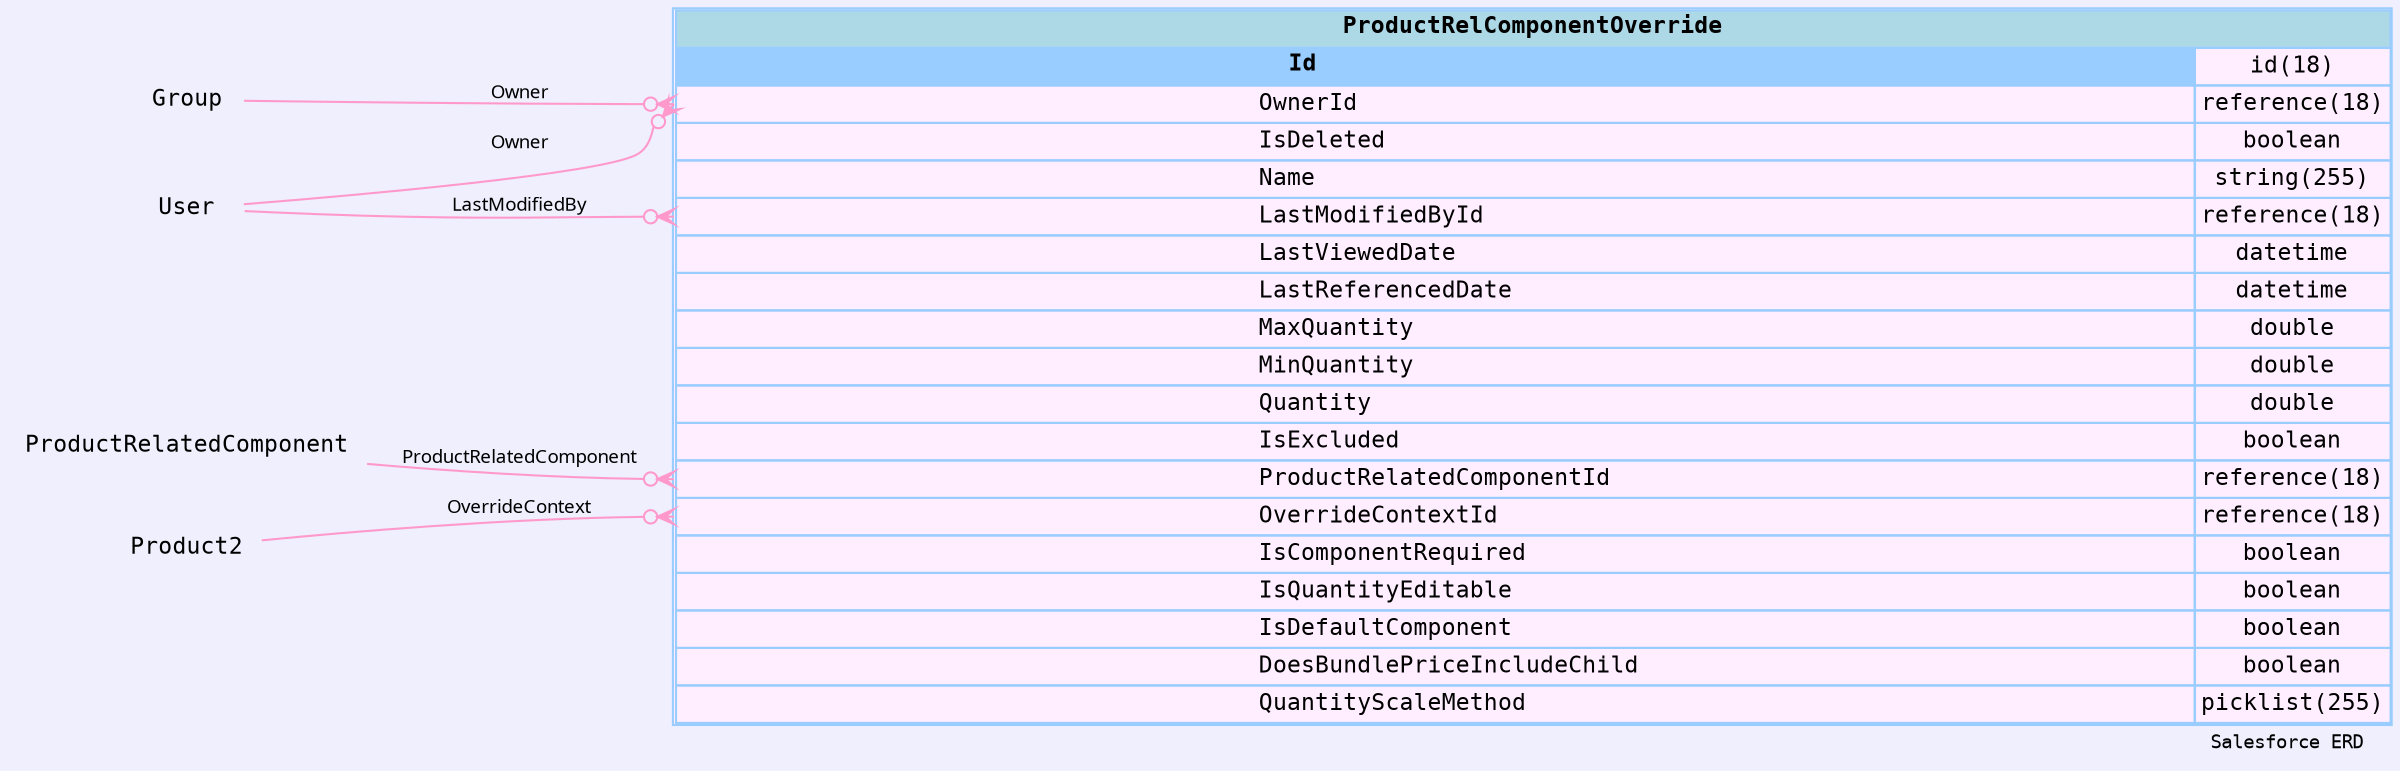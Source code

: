 
        digraph "Salesforce+ ERD" {  
            graph [  
              rankdir="RL"  
              bgcolor="#efeffd"  
              label="Salesforce ERD "  
              labeljust="r"  
              nodesep="0.18"  
              ranksep="0.46"        
              fontname="Courier"  
              fontsize="9"  
            ];  
            node [  
              fontname="Courier"  
              fontsize="11"  
              shape="plaintext"  
              color="#99ccff"  
            ];  
            edge [ arrowsize="0.8"   ];
        
            ProductRelComponentOverride [shape=none, margin=0, label=<
                <table border="1" cellborder="1" cellspacing="0" bgcolor="#ffeeff" >   
                  <tr><td colspan="3" bgcolor="lightblue"><b>ProductRelComponentOverride</b></td></tr>
             <tr>
                                        <td  bgcolor="#99ccff" port="Id" align="left">
                                           <b>Id</b>
                                        </td><td>id(18)</td></tr> <tr>
                                         <td port="OwnerId" align="left">
                                         OwnerId
                                       </td><td>reference(18)</td></tr> <tr>
                                         <td port="IsDeleted" align="left">
                                         IsDeleted
                                       </td><td>boolean</td></tr> <tr>
                                         <td port="Name" align="left">
                                         Name
                                       </td><td>string(255)</td></tr> <tr>
                                         <td port="LastModifiedById" align="left">
                                         LastModifiedById
                                       </td><td>reference(18)</td></tr> <tr>
                                         <td port="LastViewedDate" align="left">
                                         LastViewedDate
                                       </td><td>datetime</td></tr> <tr>
                                         <td port="LastReferencedDate" align="left">
                                         LastReferencedDate
                                       </td><td>datetime</td></tr> <tr>
                                         <td port="MaxQuantity" align="left">
                                         MaxQuantity
                                       </td><td>double</td></tr> <tr>
                                         <td port="MinQuantity" align="left">
                                         MinQuantity
                                       </td><td>double</td></tr> <tr>
                                         <td port="Quantity" align="left">
                                         Quantity
                                       </td><td>double</td></tr> <tr>
                                         <td port="IsExcluded" align="left">
                                         IsExcluded
                                       </td><td>boolean</td></tr> <tr>
                                         <td port="ProductRelatedComponentId" align="left">
                                         ProductRelatedComponentId
                                       </td><td>reference(18)</td></tr> <tr>
                                         <td port="OverrideContextId" align="left">
                                         OverrideContextId
                                       </td><td>reference(18)</td></tr> <tr>
                                         <td port="IsComponentRequired" align="left">
                                         IsComponentRequired
                                       </td><td>boolean</td></tr> <tr>
                                         <td port="IsQuantityEditable" align="left">
                                         IsQuantityEditable
                                       </td><td>boolean</td></tr> <tr>
                                         <td port="IsDefaultComponent" align="left">
                                         IsDefaultComponent
                                       </td><td>boolean</td></tr> <tr>
                                         <td port="DoesBundlePriceIncludeChild" align="left">
                                         DoesBundlePriceIncludeChild
                                       </td><td>boolean</td></tr> <tr>
                                         <td port="QuantityScaleMethod" align="left">
                                         QuantityScaleMethod
                                       </td><td>picklist(255)</td></tr>            
                </table>
                >
                  URL="#"
                  tooltip=" ProductRelComponentOverride "
                ];
            
                            "ProductRelComponentOverride" : "OwnerId": w -> 
                                  "Group" : "Id" 
                                           : e 
                                          [arrowhead=none 
                                           dir=back 
                                           arrowtail=crowodot 
                                           color="#ff99cc"
                                           label="Owner"
                                           fontname="Monaco"
                                           fontsize="9"
                                          ];
                      
                            "ProductRelComponentOverride" : "OwnerId": w -> 
                                  "User" : "Id" 
                                           : e 
                                          [arrowhead=none 
                                           dir=back 
                                           arrowtail=crowodot 
                                           color="#ff99cc"
                                           label="Owner"
                                           fontname="Monaco"
                                           fontsize="9"
                                          ];
                      
                            "ProductRelComponentOverride" : "LastModifiedById": w -> 
                                  "User" : "Id" 
                                           : e 
                                          [arrowhead=none 
                                           dir=back 
                                           arrowtail=crowodot 
                                           color="#ff99cc"
                                           label="LastModifiedBy"
                                           fontname="Monaco"
                                           fontsize="9"
                                          ];
                      
                            "ProductRelComponentOverride" : "ProductRelatedComponentId": w -> 
                                  "ProductRelatedComponent" : "Id" 
                                           : e 
                                          [arrowhead=none 
                                           dir=back 
                                           arrowtail=crowodot 
                                           color="#ff99cc"
                                           label="ProductRelatedComponent"
                                           fontname="Monaco"
                                           fontsize="9"
                                          ];
                      
                            "ProductRelComponentOverride" : "OverrideContextId": w -> 
                                  "Product2" : "Id" 
                                           : e 
                                          [arrowhead=none 
                                           dir=back 
                                           arrowtail=crowodot 
                                           color="#ff99cc"
                                           label="OverrideContext"
                                           fontname="Monaco"
                                           fontsize="9"
                                          ];
                      }